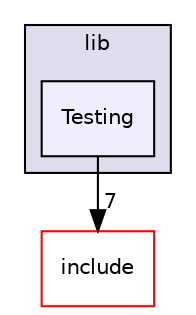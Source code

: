 digraph "lib/Testing" {
  bgcolor=transparent;
  compound=true
  node [ fontsize="10", fontname="Helvetica"];
  edge [ labelfontsize="10", labelfontname="Helvetica"];
  subgraph clusterdir_97aefd0d527b934f1d99a682da8fe6a9 {
    graph [ bgcolor="#ddddee", pencolor="black", label="lib" fontname="Helvetica", fontsize="10", URL="dir_97aefd0d527b934f1d99a682da8fe6a9.html"]
  dir_0f433407364729c9f0db372bf61d54a3 [shape=box, label="Testing", style="filled", fillcolor="#eeeeff", pencolor="black", URL="dir_0f433407364729c9f0db372bf61d54a3.html"];
  }
  dir_d44c64559bbebec7f509842c48db8b23 [shape=box label="include" color="red" URL="dir_d44c64559bbebec7f509842c48db8b23.html"];
  dir_0f433407364729c9f0db372bf61d54a3->dir_d44c64559bbebec7f509842c48db8b23 [headlabel="7", labeldistance=1.5 headhref="dir_000060_000001.html"];
}
